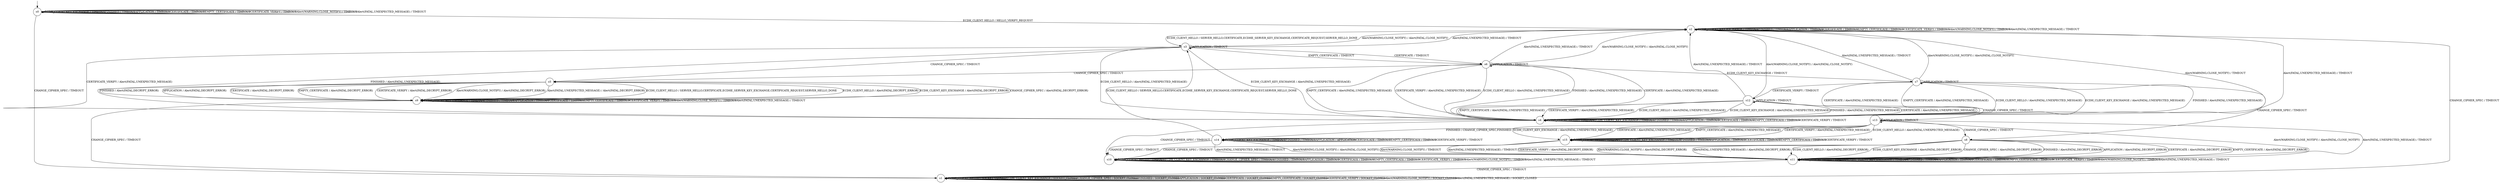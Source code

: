 digraph g {

	s0 [shape="circle" label="s0"];
	s1 [shape="circle" label="s1"];
	s2 [shape="circle" label="s2"];
	s3 [shape="circle" label="s3"];
	s4 [shape="circle" label="s4"];
	s5 [shape="circle" label="s5"];
	s6 [shape="circle" label="s6"];
	s7 [shape="circle" label="s7"];
	s8 [shape="circle" label="s8"];
	s9 [shape="circle" label="s9"];
	s10 [shape="circle" label="s10"];
	s11 [shape="circle" label="s11"];
	s12 [shape="circle" label="s12"];
	s13 [shape="circle" label="s13"];
	s14 [shape="circle" label="s14"];
	s15 [shape="circle" label="s15"];
	s0 -> s2 [label="ECDH_CLIENT_HELLO / HELLO_VERIFY_REQUEST"];
	s0 -> s0 [label="ECDH_CLIENT_KEY_EXCHANGE / TIMEOUT"];
	s0 -> s1 [label="CHANGE_CIPHER_SPEC / TIMEOUT"];
	s0 -> s0 [label="FINISHED / TIMEOUT"];
	s0 -> s0 [label="APPLICATION / TIMEOUT"];
	s0 -> s0 [label="CERTIFICATE / TIMEOUT"];
	s0 -> s0 [label="EMPTY_CERTIFICATE / TIMEOUT"];
	s0 -> s0 [label="CERTIFICATE_VERIFY / TIMEOUT"];
	s0 -> s0 [label="Alert(WARNING,CLOSE_NOTIFY) / TIMEOUT"];
	s0 -> s0 [label="Alert(FATAL,UNEXPECTED_MESSAGE) / TIMEOUT"];
	s1 -> s1 [label="ECDH_CLIENT_HELLO / SOCKET_CLOSED"];
	s1 -> s1 [label="ECDH_CLIENT_KEY_EXCHANGE / SOCKET_CLOSED"];
	s1 -> s1 [label="CHANGE_CIPHER_SPEC / SOCKET_CLOSED"];
	s1 -> s1 [label="FINISHED / SOCKET_CLOSED"];
	s1 -> s1 [label="APPLICATION / SOCKET_CLOSED"];
	s1 -> s1 [label="CERTIFICATE / SOCKET_CLOSED"];
	s1 -> s1 [label="EMPTY_CERTIFICATE / SOCKET_CLOSED"];
	s1 -> s1 [label="CERTIFICATE_VERIFY / SOCKET_CLOSED"];
	s1 -> s1 [label="Alert(WARNING,CLOSE_NOTIFY) / SOCKET_CLOSED"];
	s1 -> s1 [label="Alert(FATAL,UNEXPECTED_MESSAGE) / SOCKET_CLOSED"];
	s2 -> s3 [label="ECDH_CLIENT_HELLO / SERVER_HELLO,CERTIFICATE,ECDHE_SERVER_KEY_EXCHANGE,CERTIFICATE_REQUEST,SERVER_HELLO_DONE"];
	s2 -> s2 [label="ECDH_CLIENT_KEY_EXCHANGE / TIMEOUT"];
	s2 -> s1 [label="CHANGE_CIPHER_SPEC / TIMEOUT"];
	s2 -> s2 [label="FINISHED / TIMEOUT"];
	s2 -> s2 [label="APPLICATION / TIMEOUT"];
	s2 -> s2 [label="CERTIFICATE / TIMEOUT"];
	s2 -> s2 [label="EMPTY_CERTIFICATE / TIMEOUT"];
	s2 -> s2 [label="CERTIFICATE_VERIFY / TIMEOUT"];
	s2 -> s2 [label="Alert(WARNING,CLOSE_NOTIFY) / TIMEOUT"];
	s2 -> s2 [label="Alert(FATAL,UNEXPECTED_MESSAGE) / TIMEOUT"];
	s3 -> s4 [label="ECDH_CLIENT_HELLO / Alert(FATAL,UNEXPECTED_MESSAGE)"];
	s3 -> s4 [label="ECDH_CLIENT_KEY_EXCHANGE / Alert(FATAL,UNEXPECTED_MESSAGE)"];
	s3 -> s5 [label="CHANGE_CIPHER_SPEC / TIMEOUT"];
	s3 -> s4 [label="FINISHED / Alert(FATAL,UNEXPECTED_MESSAGE)"];
	s3 -> s3 [label="APPLICATION / TIMEOUT"];
	s3 -> s6 [label="CERTIFICATE / TIMEOUT"];
	s3 -> s6 [label="EMPTY_CERTIFICATE / TIMEOUT"];
	s3 -> s4 [label="CERTIFICATE_VERIFY / Alert(FATAL,UNEXPECTED_MESSAGE)"];
	s3 -> s2 [label="Alert(WARNING,CLOSE_NOTIFY) / Alert(FATAL,CLOSE_NOTIFY)"];
	s3 -> s2 [label="Alert(FATAL,UNEXPECTED_MESSAGE) / TIMEOUT"];
	s4 -> s4 [label="ECDH_CLIENT_HELLO / TIMEOUT"];
	s4 -> s4 [label="ECDH_CLIENT_KEY_EXCHANGE / TIMEOUT"];
	s4 -> s10 [label="CHANGE_CIPHER_SPEC / TIMEOUT"];
	s4 -> s4 [label="FINISHED / TIMEOUT"];
	s4 -> s4 [label="APPLICATION / TIMEOUT"];
	s4 -> s4 [label="CERTIFICATE / TIMEOUT"];
	s4 -> s4 [label="EMPTY_CERTIFICATE / TIMEOUT"];
	s4 -> s4 [label="CERTIFICATE_VERIFY / TIMEOUT"];
	s4 -> s2 [label="Alert(WARNING,CLOSE_NOTIFY) / TIMEOUT"];
	s4 -> s2 [label="Alert(FATAL,UNEXPECTED_MESSAGE) / TIMEOUT"];
	s5 -> s9 [label="ECDH_CLIENT_HELLO / Alert(FATAL,DECRYPT_ERROR)"];
	s5 -> s9 [label="ECDH_CLIENT_KEY_EXCHANGE / Alert(FATAL,DECRYPT_ERROR)"];
	s5 -> s9 [label="CHANGE_CIPHER_SPEC / Alert(FATAL,DECRYPT_ERROR)"];
	s5 -> s9 [label="FINISHED / Alert(FATAL,DECRYPT_ERROR)"];
	s5 -> s9 [label="APPLICATION / Alert(FATAL,DECRYPT_ERROR)"];
	s5 -> s9 [label="CERTIFICATE / Alert(FATAL,DECRYPT_ERROR)"];
	s5 -> s9 [label="EMPTY_CERTIFICATE / Alert(FATAL,DECRYPT_ERROR)"];
	s5 -> s9 [label="CERTIFICATE_VERIFY / Alert(FATAL,DECRYPT_ERROR)"];
	s5 -> s9 [label="Alert(WARNING,CLOSE_NOTIFY) / Alert(FATAL,DECRYPT_ERROR)"];
	s5 -> s9 [label="Alert(FATAL,UNEXPECTED_MESSAGE) / Alert(FATAL,DECRYPT_ERROR)"];
	s6 -> s4 [label="ECDH_CLIENT_HELLO / Alert(FATAL,UNEXPECTED_MESSAGE)"];
	s6 -> s7 [label="ECDH_CLIENT_KEY_EXCHANGE / TIMEOUT"];
	s6 -> s5 [label="CHANGE_CIPHER_SPEC / TIMEOUT"];
	s6 -> s4 [label="FINISHED / Alert(FATAL,UNEXPECTED_MESSAGE)"];
	s6 -> s6 [label="APPLICATION / TIMEOUT"];
	s6 -> s4 [label="CERTIFICATE / Alert(FATAL,UNEXPECTED_MESSAGE)"];
	s6 -> s4 [label="EMPTY_CERTIFICATE / Alert(FATAL,UNEXPECTED_MESSAGE)"];
	s6 -> s4 [label="CERTIFICATE_VERIFY / Alert(FATAL,UNEXPECTED_MESSAGE)"];
	s6 -> s2 [label="Alert(WARNING,CLOSE_NOTIFY) / Alert(FATAL,CLOSE_NOTIFY)"];
	s6 -> s2 [label="Alert(FATAL,UNEXPECTED_MESSAGE) / TIMEOUT"];
	s7 -> s4 [label="ECDH_CLIENT_HELLO / Alert(FATAL,UNEXPECTED_MESSAGE)"];
	s7 -> s4 [label="ECDH_CLIENT_KEY_EXCHANGE / Alert(FATAL,UNEXPECTED_MESSAGE)"];
	s7 -> s8 [label="CHANGE_CIPHER_SPEC / TIMEOUT"];
	s7 -> s4 [label="FINISHED / Alert(FATAL,UNEXPECTED_MESSAGE)"];
	s7 -> s7 [label="APPLICATION / TIMEOUT"];
	s7 -> s4 [label="CERTIFICATE / Alert(FATAL,UNEXPECTED_MESSAGE)"];
	s7 -> s4 [label="EMPTY_CERTIFICATE / Alert(FATAL,UNEXPECTED_MESSAGE)"];
	s7 -> s12 [label="CERTIFICATE_VERIFY / TIMEOUT"];
	s7 -> s2 [label="Alert(WARNING,CLOSE_NOTIFY) / Alert(FATAL,CLOSE_NOTIFY)"];
	s7 -> s2 [label="Alert(FATAL,UNEXPECTED_MESSAGE) / TIMEOUT"];
	s8 -> s11 [label="ECDH_CLIENT_HELLO / Alert(FATAL,DECRYPT_ERROR)"];
	s8 -> s11 [label="ECDH_CLIENT_KEY_EXCHANGE / Alert(FATAL,DECRYPT_ERROR)"];
	s8 -> s11 [label="CHANGE_CIPHER_SPEC / Alert(FATAL,DECRYPT_ERROR)"];
	s8 -> s11 [label="FINISHED / Alert(FATAL,DECRYPT_ERROR)"];
	s8 -> s11 [label="APPLICATION / Alert(FATAL,DECRYPT_ERROR)"];
	s8 -> s11 [label="CERTIFICATE / Alert(FATAL,DECRYPT_ERROR)"];
	s8 -> s11 [label="EMPTY_CERTIFICATE / Alert(FATAL,DECRYPT_ERROR)"];
	s8 -> s11 [label="CERTIFICATE_VERIFY / Alert(FATAL,DECRYPT_ERROR)"];
	s8 -> s11 [label="Alert(WARNING,CLOSE_NOTIFY) / Alert(FATAL,DECRYPT_ERROR)"];
	s8 -> s11 [label="Alert(FATAL,UNEXPECTED_MESSAGE) / Alert(FATAL,DECRYPT_ERROR)"];
	s9 -> s5 [label="ECDH_CLIENT_HELLO / SERVER_HELLO,CERTIFICATE,ECDHE_SERVER_KEY_EXCHANGE,CERTIFICATE_REQUEST,SERVER_HELLO_DONE"];
	s9 -> s9 [label="ECDH_CLIENT_KEY_EXCHANGE / TIMEOUT"];
	s9 -> s1 [label="CHANGE_CIPHER_SPEC / TIMEOUT"];
	s9 -> s9 [label="FINISHED / TIMEOUT"];
	s9 -> s9 [label="APPLICATION / TIMEOUT"];
	s9 -> s9 [label="CERTIFICATE / TIMEOUT"];
	s9 -> s9 [label="EMPTY_CERTIFICATE / TIMEOUT"];
	s9 -> s9 [label="CERTIFICATE_VERIFY / TIMEOUT"];
	s9 -> s9 [label="Alert(WARNING,CLOSE_NOTIFY) / TIMEOUT"];
	s9 -> s9 [label="Alert(FATAL,UNEXPECTED_MESSAGE) / TIMEOUT"];
	s10 -> s10 [label="ECDH_CLIENT_HELLO / TIMEOUT"];
	s10 -> s10 [label="ECDH_CLIENT_KEY_EXCHANGE / TIMEOUT"];
	s10 -> s10 [label="CHANGE_CIPHER_SPEC / TIMEOUT"];
	s10 -> s10 [label="FINISHED / TIMEOUT"];
	s10 -> s10 [label="APPLICATION / TIMEOUT"];
	s10 -> s10 [label="CERTIFICATE / TIMEOUT"];
	s10 -> s10 [label="EMPTY_CERTIFICATE / TIMEOUT"];
	s10 -> s10 [label="CERTIFICATE_VERIFY / TIMEOUT"];
	s10 -> s10 [label="Alert(WARNING,CLOSE_NOTIFY) / TIMEOUT"];
	s10 -> s10 [label="Alert(FATAL,UNEXPECTED_MESSAGE) / TIMEOUT"];
	s11 -> s11 [label="ECDH_CLIENT_HELLO / TIMEOUT"];
	s11 -> s11 [label="ECDH_CLIENT_KEY_EXCHANGE / TIMEOUT"];
	s11 -> s1 [label="CHANGE_CIPHER_SPEC / TIMEOUT"];
	s11 -> s11 [label="FINISHED / TIMEOUT"];
	s11 -> s11 [label="APPLICATION / TIMEOUT"];
	s11 -> s11 [label="CERTIFICATE / TIMEOUT"];
	s11 -> s11 [label="EMPTY_CERTIFICATE / TIMEOUT"];
	s11 -> s11 [label="CERTIFICATE_VERIFY / TIMEOUT"];
	s11 -> s11 [label="Alert(WARNING,CLOSE_NOTIFY) / TIMEOUT"];
	s11 -> s11 [label="Alert(FATAL,UNEXPECTED_MESSAGE) / TIMEOUT"];
	s12 -> s4 [label="ECDH_CLIENT_HELLO / Alert(FATAL,UNEXPECTED_MESSAGE)"];
	s12 -> s4 [label="ECDH_CLIENT_KEY_EXCHANGE / Alert(FATAL,UNEXPECTED_MESSAGE)"];
	s12 -> s13 [label="CHANGE_CIPHER_SPEC / TIMEOUT"];
	s12 -> s4 [label="FINISHED / Alert(FATAL,UNEXPECTED_MESSAGE)"];
	s12 -> s12 [label="APPLICATION / TIMEOUT"];
	s12 -> s4 [label="CERTIFICATE / Alert(FATAL,UNEXPECTED_MESSAGE)"];
	s12 -> s4 [label="EMPTY_CERTIFICATE / Alert(FATAL,UNEXPECTED_MESSAGE)"];
	s12 -> s4 [label="CERTIFICATE_VERIFY / Alert(FATAL,UNEXPECTED_MESSAGE)"];
	s12 -> s2 [label="Alert(WARNING,CLOSE_NOTIFY) / Alert(FATAL,CLOSE_NOTIFY)"];
	s12 -> s2 [label="Alert(FATAL,UNEXPECTED_MESSAGE) / TIMEOUT"];
	s13 -> s15 [label="ECDH_CLIENT_HELLO / Alert(FATAL,UNEXPECTED_MESSAGE)"];
	s13 -> s15 [label="ECDH_CLIENT_KEY_EXCHANGE / Alert(FATAL,UNEXPECTED_MESSAGE)"];
	s13 -> s8 [label="CHANGE_CIPHER_SPEC / TIMEOUT"];
	s13 -> s14 [label="FINISHED / CHANGE_CIPHER_SPEC,FINISHED"];
	s13 -> s13 [label="APPLICATION / TIMEOUT"];
	s13 -> s15 [label="CERTIFICATE / Alert(FATAL,UNEXPECTED_MESSAGE)"];
	s13 -> s15 [label="EMPTY_CERTIFICATE / Alert(FATAL,UNEXPECTED_MESSAGE)"];
	s13 -> s15 [label="CERTIFICATE_VERIFY / Alert(FATAL,UNEXPECTED_MESSAGE)"];
	s13 -> s11 [label="Alert(WARNING,CLOSE_NOTIFY) / Alert(FATAL,CLOSE_NOTIFY)"];
	s13 -> s11 [label="Alert(FATAL,UNEXPECTED_MESSAGE) / TIMEOUT"];
	s14 -> s3 [label="ECDH_CLIENT_HELLO / SERVER_HELLO,CERTIFICATE,ECDHE_SERVER_KEY_EXCHANGE,CERTIFICATE_REQUEST,SERVER_HELLO_DONE"];
	s14 -> s14 [label="ECDH_CLIENT_KEY_EXCHANGE / TIMEOUT"];
	s14 -> s10 [label="CHANGE_CIPHER_SPEC / TIMEOUT"];
	s14 -> s14 [label="FINISHED / TIMEOUT"];
	s14 -> s14 [label="APPLICATION / APPLICATION"];
	s14 -> s14 [label="CERTIFICATE / TIMEOUT"];
	s14 -> s14 [label="EMPTY_CERTIFICATE / TIMEOUT"];
	s14 -> s14 [label="CERTIFICATE_VERIFY / TIMEOUT"];
	s14 -> s11 [label="Alert(WARNING,CLOSE_NOTIFY) / Alert(FATAL,CLOSE_NOTIFY)"];
	s14 -> s11 [label="Alert(FATAL,UNEXPECTED_MESSAGE) / TIMEOUT"];
	s15 -> s15 [label="ECDH_CLIENT_HELLO / TIMEOUT"];
	s15 -> s15 [label="ECDH_CLIENT_KEY_EXCHANGE / TIMEOUT"];
	s15 -> s10 [label="CHANGE_CIPHER_SPEC / TIMEOUT"];
	s15 -> s15 [label="FINISHED / TIMEOUT"];
	s15 -> s15 [label="APPLICATION / TIMEOUT"];
	s15 -> s15 [label="CERTIFICATE / TIMEOUT"];
	s15 -> s15 [label="EMPTY_CERTIFICATE / TIMEOUT"];
	s15 -> s15 [label="CERTIFICATE_VERIFY / TIMEOUT"];
	s15 -> s11 [label="Alert(WARNING,CLOSE_NOTIFY) / TIMEOUT"];
	s15 -> s11 [label="Alert(FATAL,UNEXPECTED_MESSAGE) / TIMEOUT"];

__start0 [label="" shape="none" width="0" height="0"];
__start0 -> s0;

}
